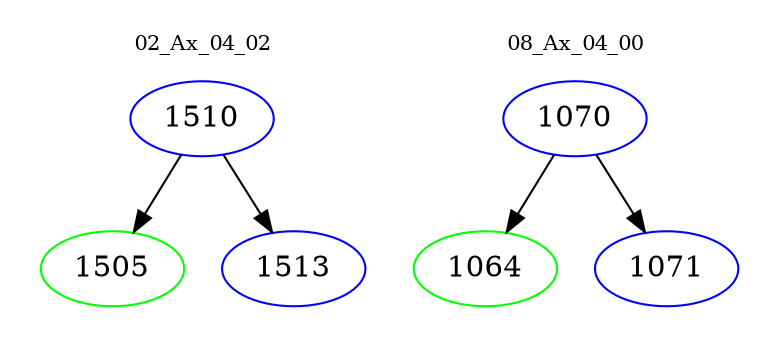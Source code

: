 digraph{
subgraph cluster_0 {
color = white
label = "02_Ax_04_02";
fontsize=10;
T0_1510 [label="1510", color="blue"]
T0_1510 -> T0_1505 [color="black"]
T0_1505 [label="1505", color="green"]
T0_1510 -> T0_1513 [color="black"]
T0_1513 [label="1513", color="blue"]
}
subgraph cluster_1 {
color = white
label = "08_Ax_04_00";
fontsize=10;
T1_1070 [label="1070", color="blue"]
T1_1070 -> T1_1064 [color="black"]
T1_1064 [label="1064", color="green"]
T1_1070 -> T1_1071 [color="black"]
T1_1071 [label="1071", color="blue"]
}
}
